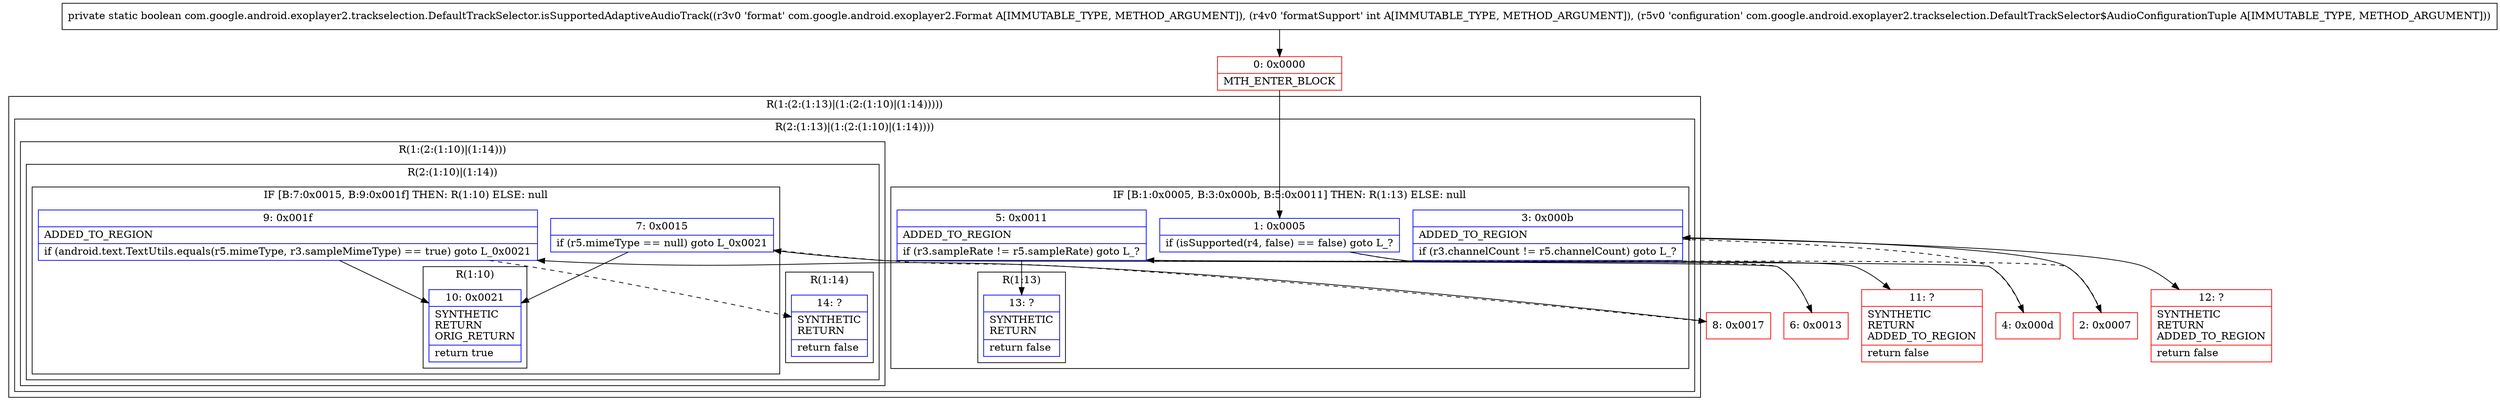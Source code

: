 digraph "CFG forcom.google.android.exoplayer2.trackselection.DefaultTrackSelector.isSupportedAdaptiveAudioTrack(Lcom\/google\/android\/exoplayer2\/Format;ILcom\/google\/android\/exoplayer2\/trackselection\/DefaultTrackSelector$AudioConfigurationTuple;)Z" {
subgraph cluster_Region_1090323350 {
label = "R(1:(2:(1:13)|(1:(2:(1:10)|(1:14)))))";
node [shape=record,color=blue];
subgraph cluster_Region_2061262160 {
label = "R(2:(1:13)|(1:(2:(1:10)|(1:14))))";
node [shape=record,color=blue];
subgraph cluster_IfRegion_570723492 {
label = "IF [B:1:0x0005, B:3:0x000b, B:5:0x0011] THEN: R(1:13) ELSE: null";
node [shape=record,color=blue];
Node_1 [shape=record,label="{1\:\ 0x0005|if (isSupported(r4, false) == false) goto L_?\l}"];
Node_3 [shape=record,label="{3\:\ 0x000b|ADDED_TO_REGION\l|if (r3.channelCount != r5.channelCount) goto L_?\l}"];
Node_5 [shape=record,label="{5\:\ 0x0011|ADDED_TO_REGION\l|if (r3.sampleRate != r5.sampleRate) goto L_?\l}"];
subgraph cluster_Region_2064038868 {
label = "R(1:13)";
node [shape=record,color=blue];
Node_13 [shape=record,label="{13\:\ ?|SYNTHETIC\lRETURN\l|return false\l}"];
}
}
subgraph cluster_Region_1397749393 {
label = "R(1:(2:(1:10)|(1:14)))";
node [shape=record,color=blue];
subgraph cluster_Region_1273042805 {
label = "R(2:(1:10)|(1:14))";
node [shape=record,color=blue];
subgraph cluster_IfRegion_1292288769 {
label = "IF [B:7:0x0015, B:9:0x001f] THEN: R(1:10) ELSE: null";
node [shape=record,color=blue];
Node_7 [shape=record,label="{7\:\ 0x0015|if (r5.mimeType == null) goto L_0x0021\l}"];
Node_9 [shape=record,label="{9\:\ 0x001f|ADDED_TO_REGION\l|if (android.text.TextUtils.equals(r5.mimeType, r3.sampleMimeType) == true) goto L_0x0021\l}"];
subgraph cluster_Region_51382638 {
label = "R(1:10)";
node [shape=record,color=blue];
Node_10 [shape=record,label="{10\:\ 0x0021|SYNTHETIC\lRETURN\lORIG_RETURN\l|return true\l}"];
}
}
subgraph cluster_Region_801610979 {
label = "R(1:14)";
node [shape=record,color=blue];
Node_14 [shape=record,label="{14\:\ ?|SYNTHETIC\lRETURN\l|return false\l}"];
}
}
}
}
}
Node_0 [shape=record,color=red,label="{0\:\ 0x0000|MTH_ENTER_BLOCK\l}"];
Node_2 [shape=record,color=red,label="{2\:\ 0x0007}"];
Node_4 [shape=record,color=red,label="{4\:\ 0x000d}"];
Node_6 [shape=record,color=red,label="{6\:\ 0x0013}"];
Node_8 [shape=record,color=red,label="{8\:\ 0x0017}"];
Node_11 [shape=record,color=red,label="{11\:\ ?|SYNTHETIC\lRETURN\lADDED_TO_REGION\l|return false\l}"];
Node_12 [shape=record,color=red,label="{12\:\ ?|SYNTHETIC\lRETURN\lADDED_TO_REGION\l|return false\l}"];
MethodNode[shape=record,label="{private static boolean com.google.android.exoplayer2.trackselection.DefaultTrackSelector.isSupportedAdaptiveAudioTrack((r3v0 'format' com.google.android.exoplayer2.Format A[IMMUTABLE_TYPE, METHOD_ARGUMENT]), (r4v0 'formatSupport' int A[IMMUTABLE_TYPE, METHOD_ARGUMENT]), (r5v0 'configuration' com.google.android.exoplayer2.trackselection.DefaultTrackSelector$AudioConfigurationTuple A[IMMUTABLE_TYPE, METHOD_ARGUMENT])) }"];
MethodNode -> Node_0;
Node_1 -> Node_2[style=dashed];
Node_1 -> Node_11;
Node_3 -> Node_4[style=dashed];
Node_3 -> Node_12;
Node_5 -> Node_6[style=dashed];
Node_5 -> Node_13;
Node_7 -> Node_8[style=dashed];
Node_7 -> Node_10;
Node_9 -> Node_10;
Node_9 -> Node_14[style=dashed];
Node_0 -> Node_1;
Node_2 -> Node_3;
Node_4 -> Node_5;
Node_6 -> Node_7;
Node_8 -> Node_9;
}

